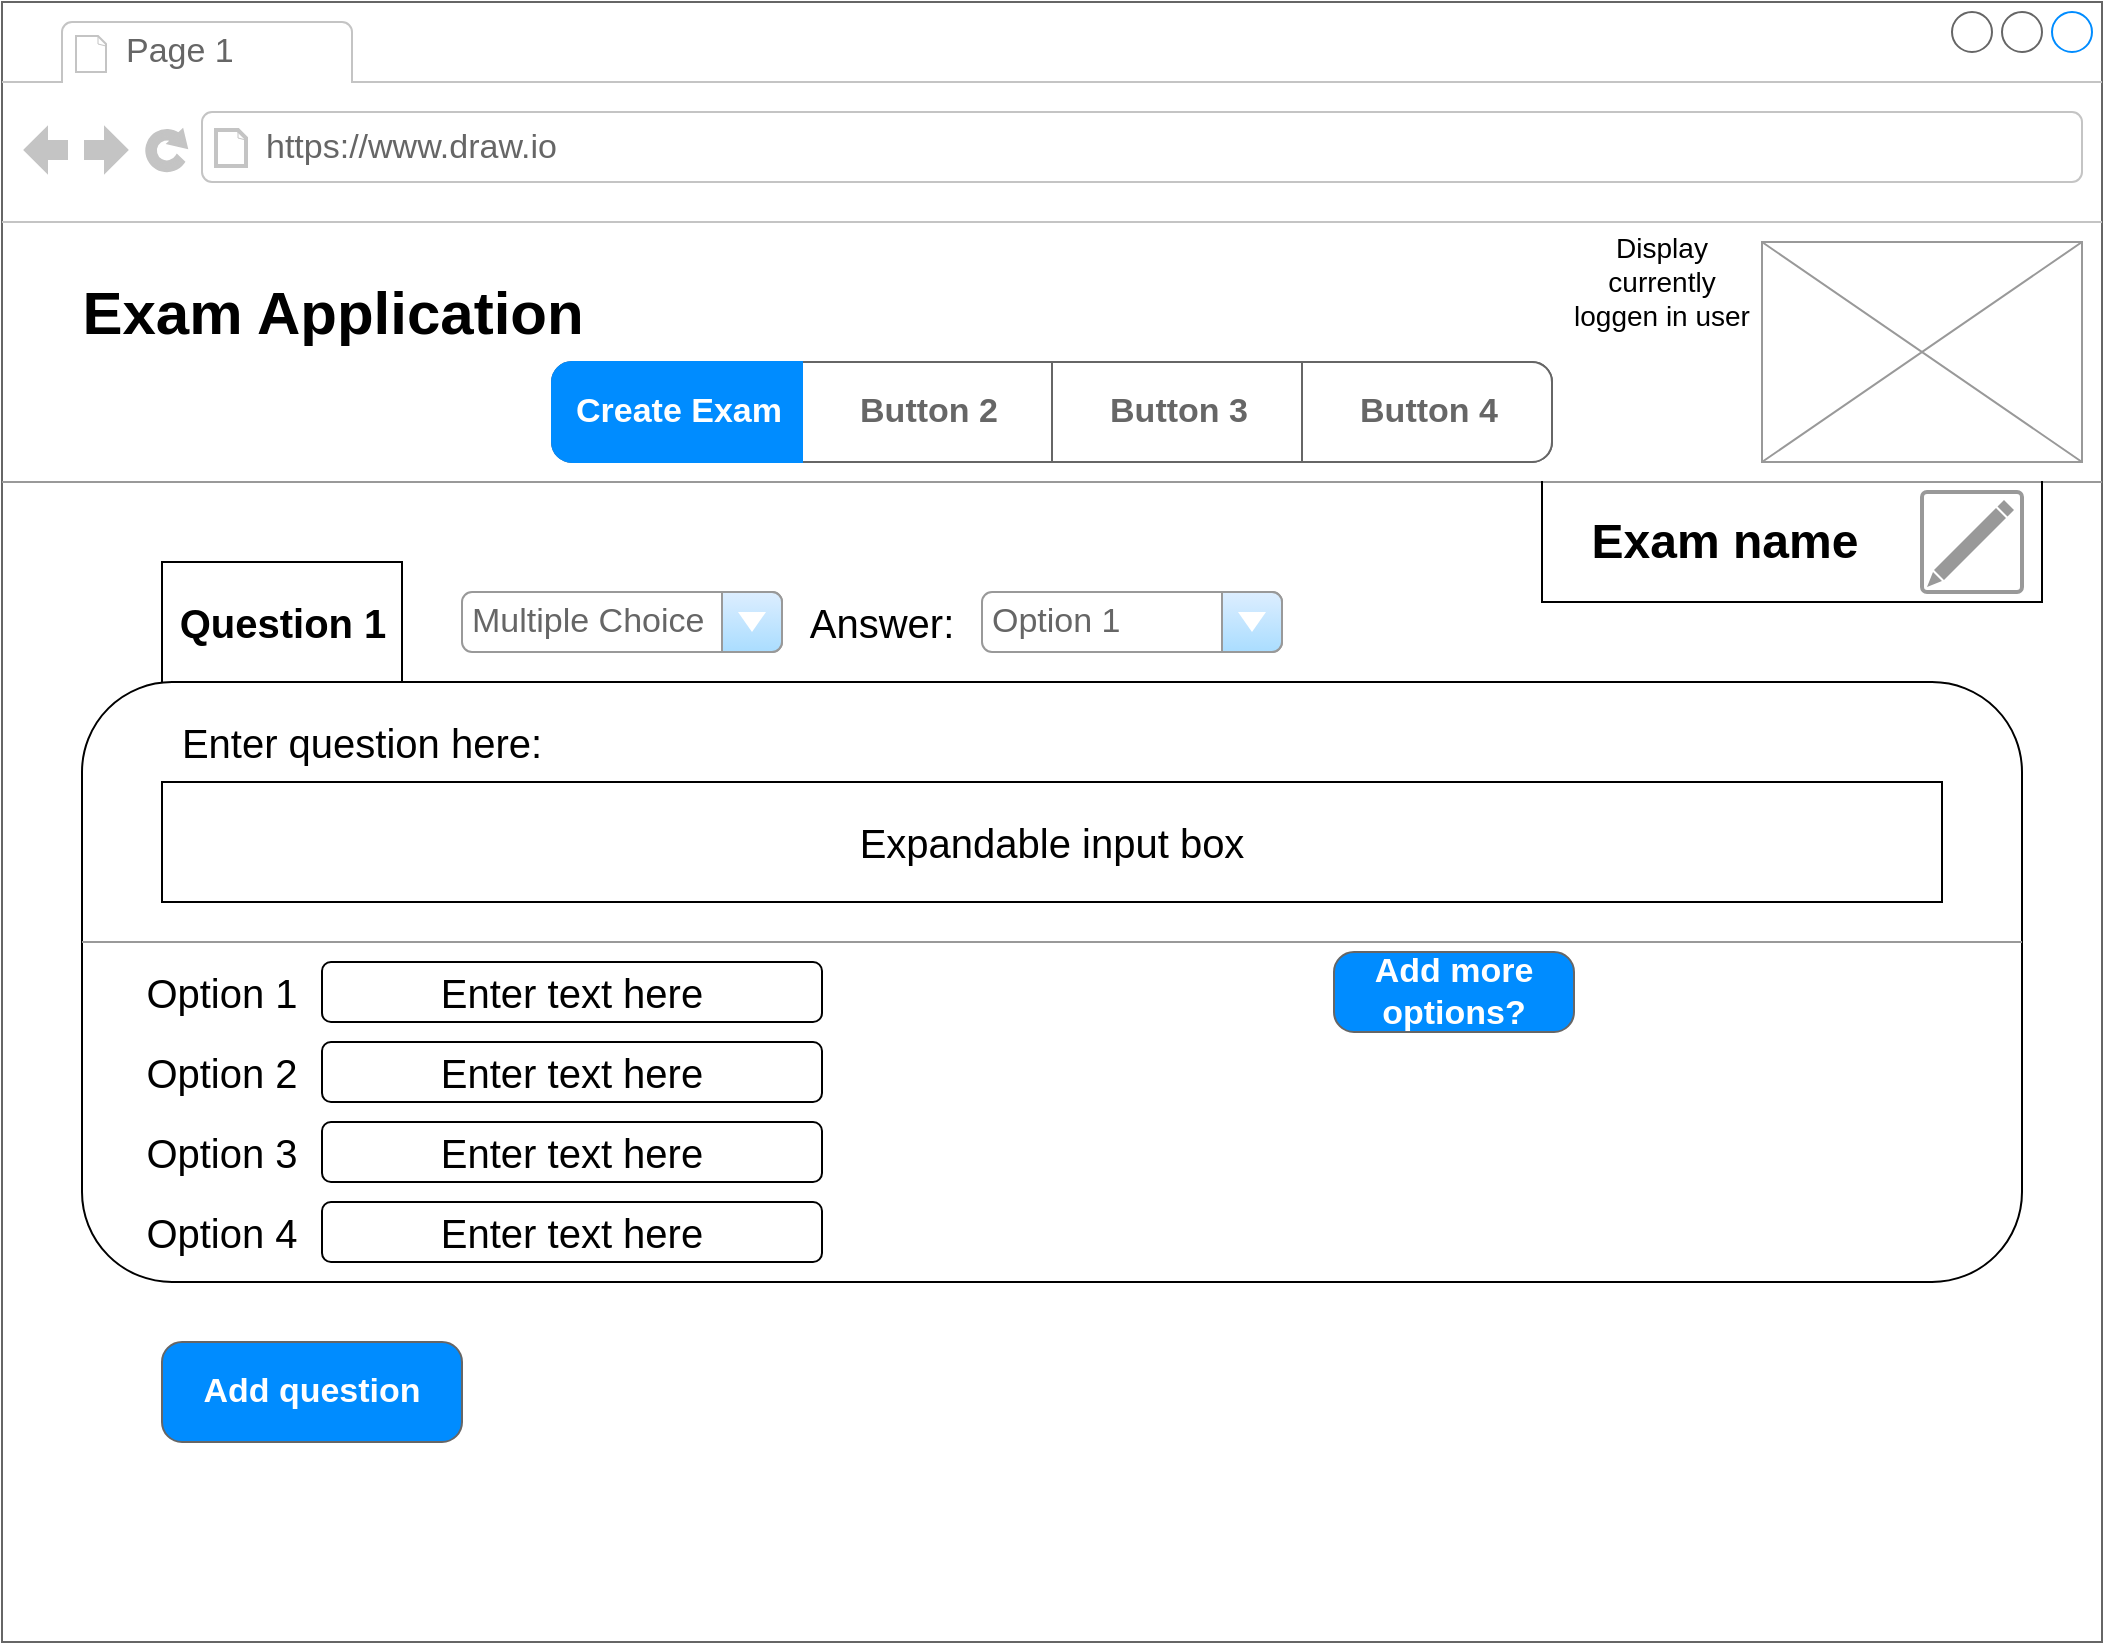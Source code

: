 <mxfile version="13.6.2" type="device"><diagram name="Page-1" id="f1b7ffb7-ca1e-a977-7cf5-a751b3c06c05"><mxGraphModel dx="1365" dy="789" grid="1" gridSize="10" guides="1" tooltips="1" connect="1" arrows="1" fold="1" page="1" pageScale="1" pageWidth="826" pageHeight="1169" background="#ffffff" math="0" shadow="0"><root><mxCell id="0"/><mxCell id="1" parent="0"/><mxCell id="tRhCF3XdTApl1shJAZHF-62" value="" style="strokeWidth=1;shadow=0;dashed=0;align=center;html=1;shape=mxgraph.mockup.containers.browserWindow;rSize=0;strokeColor=#666666;strokeColor2=#008cff;strokeColor3=#c4c4c4;mainText=,;recursiveResize=0;" parent="1" vertex="1"><mxGeometry x="40" y="40" width="1050" height="820" as="geometry"/></mxCell><mxCell id="tRhCF3XdTApl1shJAZHF-63" value="Page 1" style="strokeWidth=1;shadow=0;dashed=0;align=center;html=1;shape=mxgraph.mockup.containers.anchor;fontSize=17;fontColor=#666666;align=left;" parent="tRhCF3XdTApl1shJAZHF-62" vertex="1"><mxGeometry x="60" y="12" width="110" height="26" as="geometry"/></mxCell><mxCell id="tRhCF3XdTApl1shJAZHF-64" value="https://www.draw.io" style="strokeWidth=1;shadow=0;dashed=0;align=center;html=1;shape=mxgraph.mockup.containers.anchor;rSize=0;fontSize=17;fontColor=#666666;align=left;" parent="tRhCF3XdTApl1shJAZHF-62" vertex="1"><mxGeometry x="130" y="60" width="250" height="26" as="geometry"/></mxCell><mxCell id="tRhCF3XdTApl1shJAZHF-66" value="Multiple Choice" style="strokeWidth=1;shadow=0;dashed=0;align=center;html=1;shape=mxgraph.mockup.forms.comboBox;strokeColor=#999999;fillColor=#ddeeff;align=left;fillColor2=#aaddff;mainText=;fontColor=#666666;fontSize=17;spacingLeft=3;" parent="tRhCF3XdTApl1shJAZHF-62" vertex="1"><mxGeometry x="230" y="295" width="160" height="30" as="geometry"/></mxCell><mxCell id="tRhCF3XdTApl1shJAZHF-67" value="" style="verticalLabelPosition=bottom;shadow=0;dashed=0;align=center;html=1;verticalAlign=top;strokeWidth=1;shape=mxgraph.mockup.markup.line;strokeColor=#999999;" parent="tRhCF3XdTApl1shJAZHF-62" vertex="1"><mxGeometry y="230" width="1050" height="20" as="geometry"/></mxCell><mxCell id="tRhCF3XdTApl1shJAZHF-68" value="Exam Application" style="text;strokeColor=none;fillColor=none;html=1;fontSize=30;fontStyle=1;verticalAlign=middle;align=center;" parent="tRhCF3XdTApl1shJAZHF-62" vertex="1"><mxGeometry x="30" y="130" width="270" height="50" as="geometry"/></mxCell><mxCell id="tRhCF3XdTApl1shJAZHF-70" value="" style="verticalLabelPosition=bottom;shadow=0;dashed=0;align=center;html=1;verticalAlign=top;strokeWidth=1;shape=mxgraph.mockup.graphics.simpleIcon;strokeColor=#999999;fontSize=30;" parent="tRhCF3XdTApl1shJAZHF-62" vertex="1"><mxGeometry x="880" y="120" width="160" height="110" as="geometry"/></mxCell><mxCell id="tRhCF3XdTApl1shJAZHF-71" value="Display currently loggen in user" style="text;html=1;strokeColor=none;fillColor=none;align=center;verticalAlign=middle;whiteSpace=wrap;rounded=0;fontSize=14;" parent="tRhCF3XdTApl1shJAZHF-62" vertex="1"><mxGeometry x="780" y="130" width="100" height="20" as="geometry"/></mxCell><mxCell id="tRhCF3XdTApl1shJAZHF-72" value="" style="strokeWidth=1;shadow=0;dashed=0;align=center;html=1;shape=mxgraph.mockup.rrect;rSize=10;fillColor=#ffffff;strokeColor=#666666;fontSize=14;" parent="tRhCF3XdTApl1shJAZHF-62" vertex="1"><mxGeometry x="275" y="180" width="500" height="50" as="geometry"/></mxCell><mxCell id="tRhCF3XdTApl1shJAZHF-73" value="Button 2" style="strokeColor=inherit;fillColor=inherit;gradientColor=inherit;strokeWidth=1;shadow=0;dashed=0;align=center;html=1;shape=mxgraph.mockup.rrect;rSize=0;fontSize=17;fontColor=#666666;fontStyle=1;resizeHeight=1;" parent="tRhCF3XdTApl1shJAZHF-72" vertex="1"><mxGeometry width="125" height="50" relative="1" as="geometry"><mxPoint x="125" as="offset"/></mxGeometry></mxCell><mxCell id="tRhCF3XdTApl1shJAZHF-74" value="Button 3" style="strokeColor=inherit;fillColor=inherit;gradientColor=inherit;strokeWidth=1;shadow=0;dashed=0;align=center;html=1;shape=mxgraph.mockup.rrect;rSize=0;fontSize=17;fontColor=#666666;fontStyle=1;resizeHeight=1;" parent="tRhCF3XdTApl1shJAZHF-72" vertex="1"><mxGeometry width="125" height="50" relative="1" as="geometry"><mxPoint x="250" as="offset"/></mxGeometry></mxCell><mxCell id="tRhCF3XdTApl1shJAZHF-75" value="Button 4" style="strokeColor=inherit;fillColor=inherit;gradientColor=inherit;strokeWidth=1;shadow=0;dashed=0;align=center;html=1;shape=mxgraph.mockup.rightButton;rSize=10;fontSize=17;fontColor=#666666;fontStyle=1;resizeHeight=1;" parent="tRhCF3XdTApl1shJAZHF-72" vertex="1"><mxGeometry x="1" width="125" height="50" relative="1" as="geometry"><mxPoint x="-125" as="offset"/></mxGeometry></mxCell><mxCell id="tRhCF3XdTApl1shJAZHF-76" value="Create Exam" style="strokeWidth=1;shadow=0;dashed=0;align=center;html=1;shape=mxgraph.mockup.leftButton;rSize=10;fontSize=17;fontColor=#ffffff;fontStyle=1;fillColor=#008cff;strokeColor=#008cff;resizeHeight=1;" parent="tRhCF3XdTApl1shJAZHF-72" vertex="1"><mxGeometry width="125" height="50" relative="1" as="geometry"/></mxCell><mxCell id="tRhCF3XdTApl1shJAZHF-78" value="Question 1" style="text;strokeColor=none;fillColor=none;html=1;fontSize=20;fontStyle=1;verticalAlign=middle;align=center;" parent="tRhCF3XdTApl1shJAZHF-62" vertex="1"><mxGeometry x="75" y="290" width="130" height="40" as="geometry"/></mxCell><mxCell id="tRhCF3XdTApl1shJAZHF-81" value="" style="shape=partialRectangle;whiteSpace=wrap;html=1;bottom=1;right=1;left=1;top=0;fillColor=none;routingCenterX=-0.5;fontSize=20;direction=west;" parent="tRhCF3XdTApl1shJAZHF-62" vertex="1"><mxGeometry x="80" y="280" width="120" height="60" as="geometry"/></mxCell><mxCell id="tRhCF3XdTApl1shJAZHF-95" value="Add question" style="strokeWidth=1;shadow=0;dashed=0;align=center;html=1;shape=mxgraph.mockup.buttons.button;strokeColor=#666666;fontColor=#ffffff;mainText=;buttonStyle=round;fontSize=17;fontStyle=1;fillColor=#008cff;whiteSpace=wrap;" parent="tRhCF3XdTApl1shJAZHF-62" vertex="1"><mxGeometry x="80" y="670" width="150" height="50" as="geometry"/></mxCell><mxCell id="tRhCF3XdTApl1shJAZHF-100" value="" style="shape=partialRectangle;whiteSpace=wrap;html=1;bottom=1;right=1;left=1;top=0;fillColor=none;routingCenterX=-0.5;fontSize=20;" parent="tRhCF3XdTApl1shJAZHF-62" vertex="1"><mxGeometry x="770" y="240" width="250" height="60" as="geometry"/></mxCell><mxCell id="tRhCF3XdTApl1shJAZHF-101" value="Exam name" style="text;strokeColor=none;fillColor=none;html=1;fontSize=24;fontStyle=1;verticalAlign=middle;align=center;" parent="tRhCF3XdTApl1shJAZHF-62" vertex="1"><mxGeometry x="786" y="250" width="150" height="40" as="geometry"/></mxCell><mxCell id="tRhCF3XdTApl1shJAZHF-102" value="" style="strokeColor=#999999;verticalLabelPosition=bottom;shadow=0;dashed=0;verticalAlign=top;strokeWidth=2;html=1;shape=mxgraph.mockup.misc.editIcon;fontSize=20;" parent="tRhCF3XdTApl1shJAZHF-62" vertex="1"><mxGeometry x="960" y="245" width="50" height="50" as="geometry"/></mxCell><mxCell id="Oh36edRWIrnllFhvs4V0-1" value="Answer:" style="text;html=1;strokeColor=none;fillColor=none;align=center;verticalAlign=middle;whiteSpace=wrap;rounded=0;fontSize=20;" vertex="1" parent="tRhCF3XdTApl1shJAZHF-62"><mxGeometry x="390" y="300" width="100" height="20" as="geometry"/></mxCell><mxCell id="Oh36edRWIrnllFhvs4V0-2" value="Option 1" style="strokeWidth=1;shadow=0;dashed=0;align=center;html=1;shape=mxgraph.mockup.forms.comboBox;strokeColor=#999999;fillColor=#ddeeff;align=left;fillColor2=#aaddff;mainText=;fontColor=#666666;fontSize=17;spacingLeft=3;" vertex="1" parent="tRhCF3XdTApl1shJAZHF-62"><mxGeometry x="490" y="295" width="150" height="30" as="geometry"/></mxCell><mxCell id="tRhCF3XdTApl1shJAZHF-77" value="" style="rounded=1;whiteSpace=wrap;html=1;fontSize=14;" parent="1" vertex="1"><mxGeometry x="80" y="380" width="970" height="300" as="geometry"/></mxCell><mxCell id="tRhCF3XdTApl1shJAZHF-79" value="Enter text here" style="rounded=1;whiteSpace=wrap;html=1;fontSize=20;" parent="1" vertex="1"><mxGeometry x="200" y="640" width="250" height="30" as="geometry"/></mxCell><mxCell id="tRhCF3XdTApl1shJAZHF-82" value="Option 4" style="text;html=1;strokeColor=none;fillColor=none;align=center;verticalAlign=middle;whiteSpace=wrap;rounded=0;fontSize=20;" parent="1" vertex="1"><mxGeometry x="100" y="645" width="100" height="20" as="geometry"/></mxCell><mxCell id="tRhCF3XdTApl1shJAZHF-83" value="Option 3" style="text;html=1;strokeColor=none;fillColor=none;align=center;verticalAlign=middle;whiteSpace=wrap;rounded=0;fontSize=20;" parent="1" vertex="1"><mxGeometry x="100" y="605" width="100" height="20" as="geometry"/></mxCell><mxCell id="tRhCF3XdTApl1shJAZHF-84" value="Enter text here" style="rounded=1;whiteSpace=wrap;html=1;fontSize=20;" parent="1" vertex="1"><mxGeometry x="200" y="600" width="250" height="30" as="geometry"/></mxCell><mxCell id="tRhCF3XdTApl1shJAZHF-85" value="Enter text here" style="rounded=1;whiteSpace=wrap;html=1;fontSize=20;" parent="1" vertex="1"><mxGeometry x="200" y="560" width="250" height="30" as="geometry"/></mxCell><mxCell id="tRhCF3XdTApl1shJAZHF-86" value="Enter text here" style="rounded=1;whiteSpace=wrap;html=1;fontSize=20;" parent="1" vertex="1"><mxGeometry x="200" y="520" width="250" height="30" as="geometry"/></mxCell><mxCell id="tRhCF3XdTApl1shJAZHF-87" value="Option 2" style="text;html=1;strokeColor=none;fillColor=none;align=center;verticalAlign=middle;whiteSpace=wrap;rounded=0;fontSize=20;" parent="1" vertex="1"><mxGeometry x="100" y="565" width="100" height="20" as="geometry"/></mxCell><mxCell id="tRhCF3XdTApl1shJAZHF-88" value="Option 1" style="text;html=1;strokeColor=none;fillColor=none;align=center;verticalAlign=middle;whiteSpace=wrap;rounded=0;fontSize=20;" parent="1" vertex="1"><mxGeometry x="100" y="525" width="100" height="20" as="geometry"/></mxCell><mxCell id="tRhCF3XdTApl1shJAZHF-89" value="" style="verticalLabelPosition=bottom;shadow=0;dashed=0;align=center;html=1;verticalAlign=top;strokeWidth=1;shape=mxgraph.mockup.markup.line;strokeColor=#999999;fontSize=20;" parent="1" vertex="1"><mxGeometry x="80" y="500" width="970" height="20" as="geometry"/></mxCell><mxCell id="tRhCF3XdTApl1shJAZHF-93" value="Expandable input box" style="rounded=0;whiteSpace=wrap;html=1;fontSize=20;verticalAlign=middle;" parent="1" vertex="1"><mxGeometry x="120" y="430" width="890" height="60" as="geometry"/></mxCell><mxCell id="tRhCF3XdTApl1shJAZHF-94" value="Enter question here:" style="text;html=1;strokeColor=none;fillColor=none;align=center;verticalAlign=middle;whiteSpace=wrap;rounded=0;fontSize=20;" parent="1" vertex="1"><mxGeometry x="125" y="400" width="190" height="20" as="geometry"/></mxCell><mxCell id="Oh36edRWIrnllFhvs4V0-3" value="Add more options?" style="strokeWidth=1;shadow=0;dashed=0;align=center;html=1;shape=mxgraph.mockup.buttons.button;strokeColor=#666666;fontColor=#ffffff;mainText=;buttonStyle=round;fontSize=17;fontStyle=1;fillColor=#008cff;whiteSpace=wrap;" vertex="1" parent="1"><mxGeometry x="706" y="515" width="120" height="40" as="geometry"/></mxCell></root></mxGraphModel></diagram></mxfile>